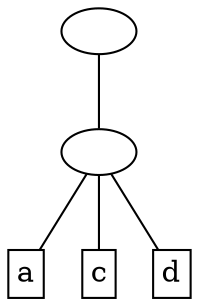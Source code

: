 graph G{

	1	[label=" ",width=0.5, height=0.3,margin=0];
	1--2;
	
	2	[label=" ",width=0.5, height=0.3,margin=0];
	2--a;
	2--c;
	2--d;

	a	[shape=box,width=0, height=0,margin=0.05];
	c	[shape=box,width=0, height=0,margin=0.05];
	d	[shape=box,width=0, height=0,margin=0.05];
}	